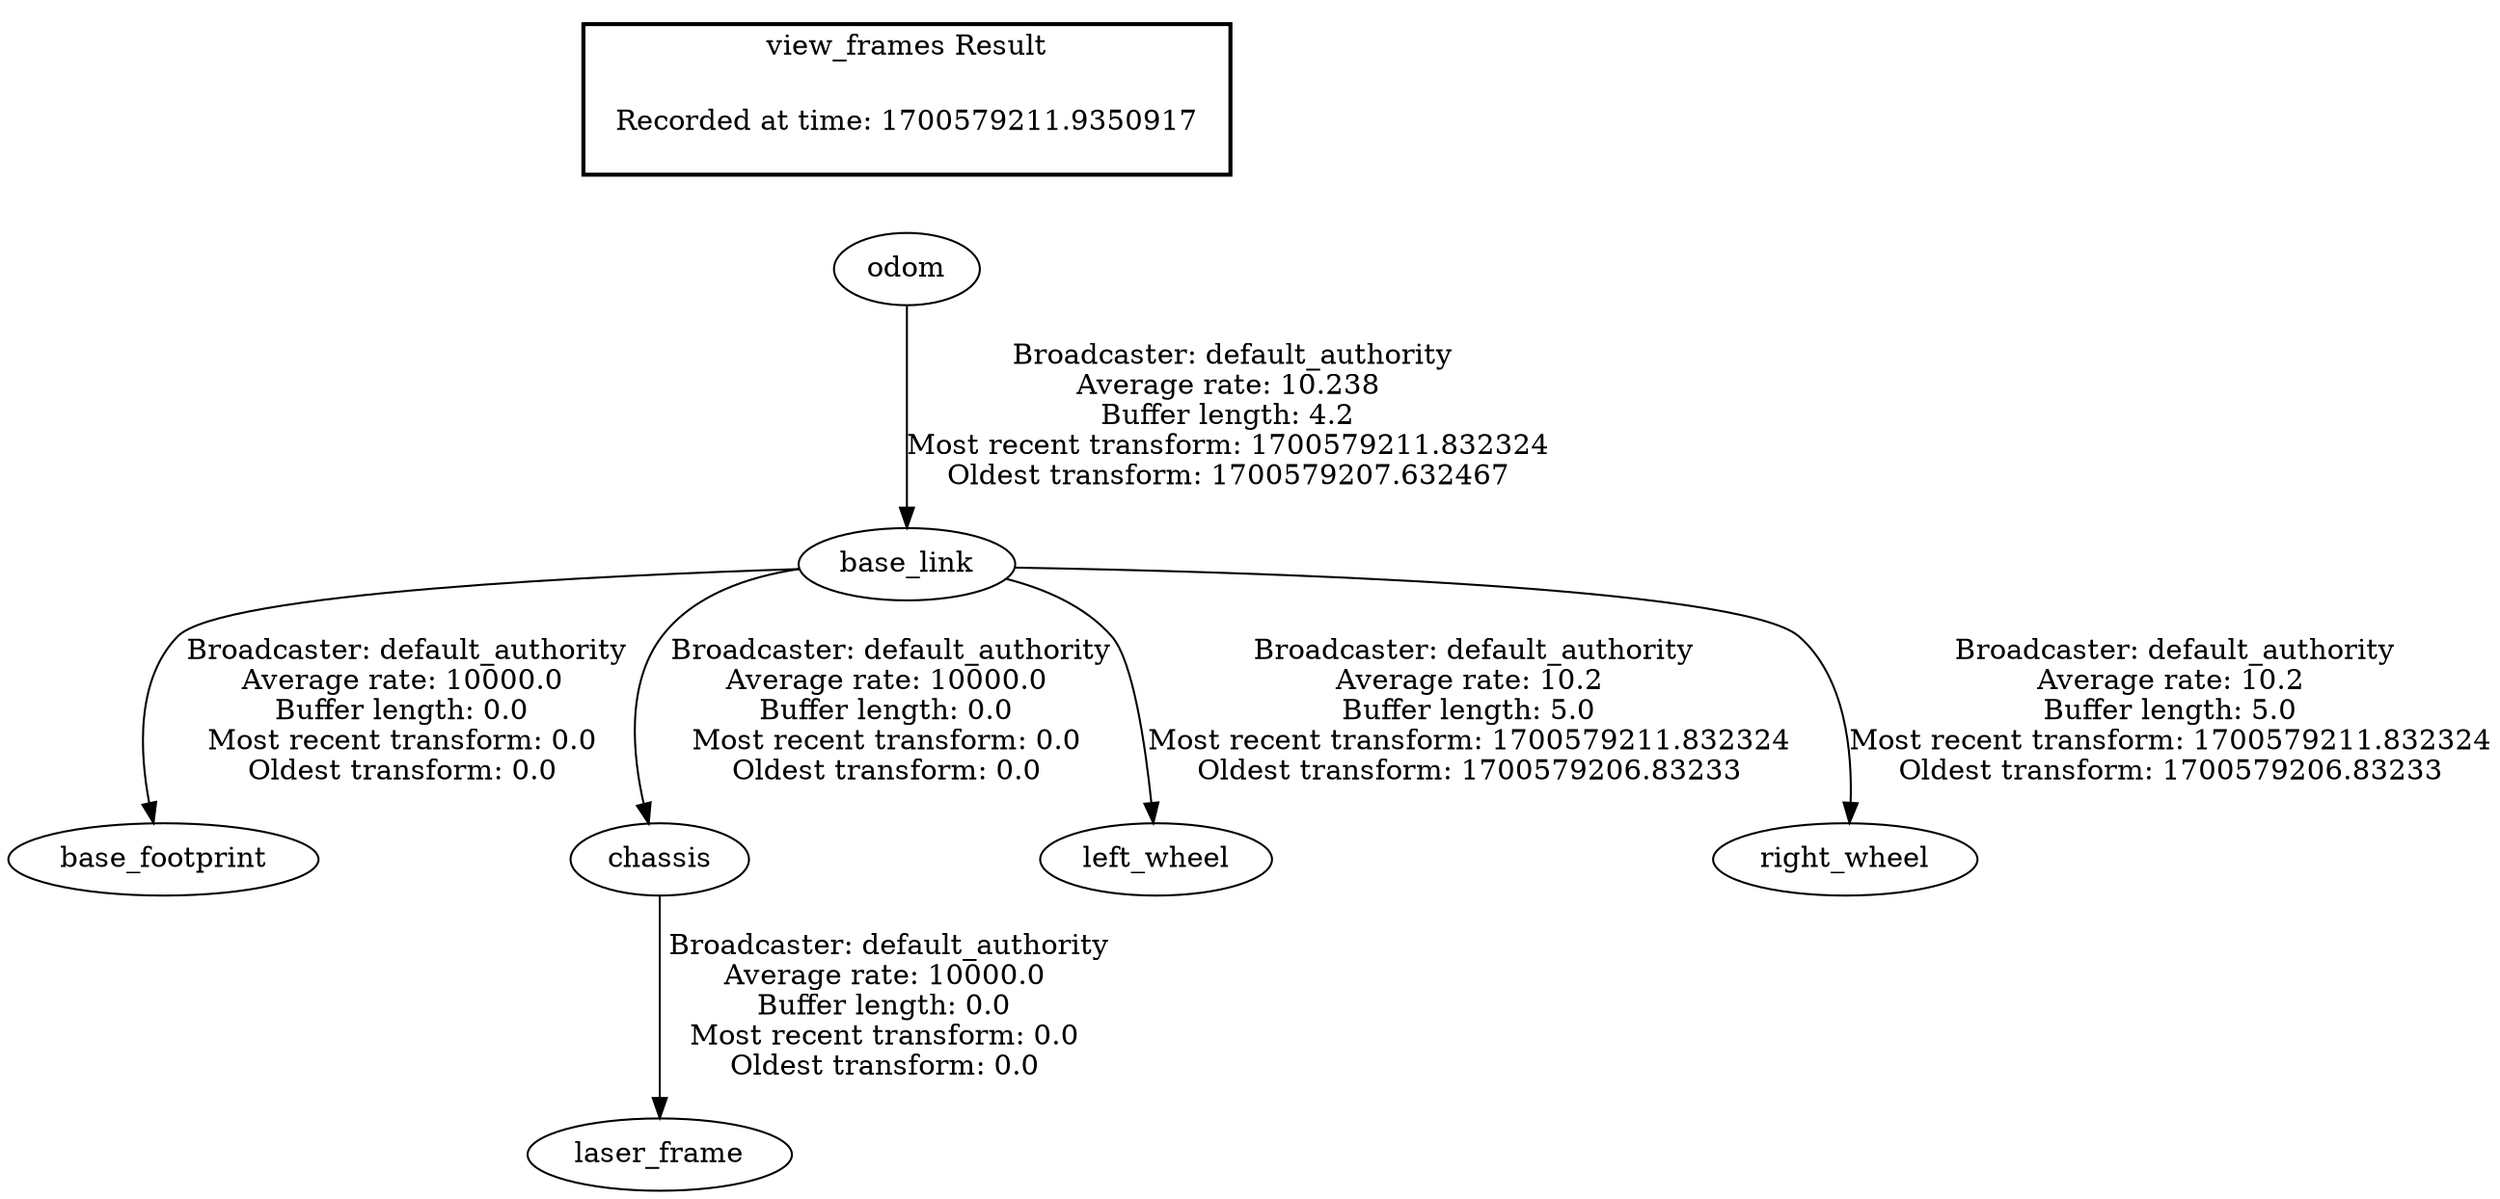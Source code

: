 digraph G {
"base_link" -> "base_footprint"[label=" Broadcaster: default_authority\nAverage rate: 10000.0\nBuffer length: 0.0\nMost recent transform: 0.0\nOldest transform: 0.0\n"];
"odom" -> "base_link"[label=" Broadcaster: default_authority\nAverage rate: 10.238\nBuffer length: 4.2\nMost recent transform: 1700579211.832324\nOldest transform: 1700579207.632467\n"];
"base_link" -> "chassis"[label=" Broadcaster: default_authority\nAverage rate: 10000.0\nBuffer length: 0.0\nMost recent transform: 0.0\nOldest transform: 0.0\n"];
"chassis" -> "laser_frame"[label=" Broadcaster: default_authority\nAverage rate: 10000.0\nBuffer length: 0.0\nMost recent transform: 0.0\nOldest transform: 0.0\n"];
"base_link" -> "left_wheel"[label=" Broadcaster: default_authority\nAverage rate: 10.2\nBuffer length: 5.0\nMost recent transform: 1700579211.832324\nOldest transform: 1700579206.83233\n"];
"base_link" -> "right_wheel"[label=" Broadcaster: default_authority\nAverage rate: 10.2\nBuffer length: 5.0\nMost recent transform: 1700579211.832324\nOldest transform: 1700579206.83233\n"];
edge [style=invis];
 subgraph cluster_legend { style=bold; color=black; label ="view_frames Result";
"Recorded at time: 1700579211.9350917"[ shape=plaintext ] ;
}->"odom";
}